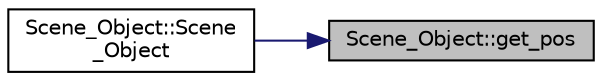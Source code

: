digraph "Scene_Object::get_pos"
{
 // INTERACTIVE_SVG=YES
 // LATEX_PDF_SIZE
  bgcolor="transparent";
  edge [fontname="Helvetica",fontsize="10",labelfontname="Helvetica",labelfontsize="10"];
  node [fontname="Helvetica",fontsize="10",shape=record];
  rankdir="RL";
  Node1 [label="Scene_Object::get_pos",height=0.2,width=0.4,color="black", fillcolor="grey75", style="filled", fontcolor="black",tooltip="Zwraca pozycje obiektu, deklarowana w klasach pochodnych."];
  Node1 -> Node2 [dir="back",color="midnightblue",fontsize="10",style="solid",fontname="Helvetica"];
  Node2 [label="Scene_Object::Scene\l_Object",height=0.2,width=0.4,color="black",URL="$class_scene___object.html#a42640b5dce0db52ef9a12253e8171743",tooltip="Konstruktor bezparamereyczny klasy Scene_Object Ustawia Vector3D pos."];
}
